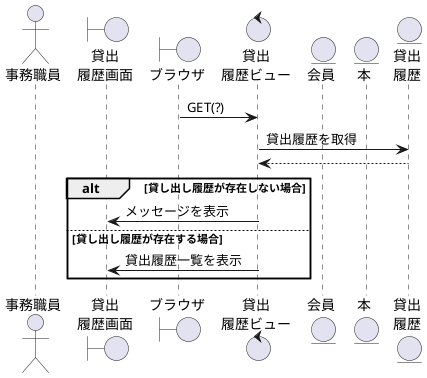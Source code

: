 @startuml KR

actor "事務職員" as staff
boundary "貸出\n履歴画面" as KRs
boundary "ブラウザ" as brz
control "貸出\n履歴ビュー" as KRv
entity "会員" as member
entity "本" as bookr
entity "貸出\n履歴" as KR

brz -> KRv: GET(?)
KRv -> KR: 貸出履歴を取得
KRv <-- KR:
alt 貸し出し履歴が存在しない場合
KRs <- KRv:メッセージを表示
else 貸し出し履歴が存在する場合
KRs <- KRv:貸出履歴一覧を表示
end

@enduml